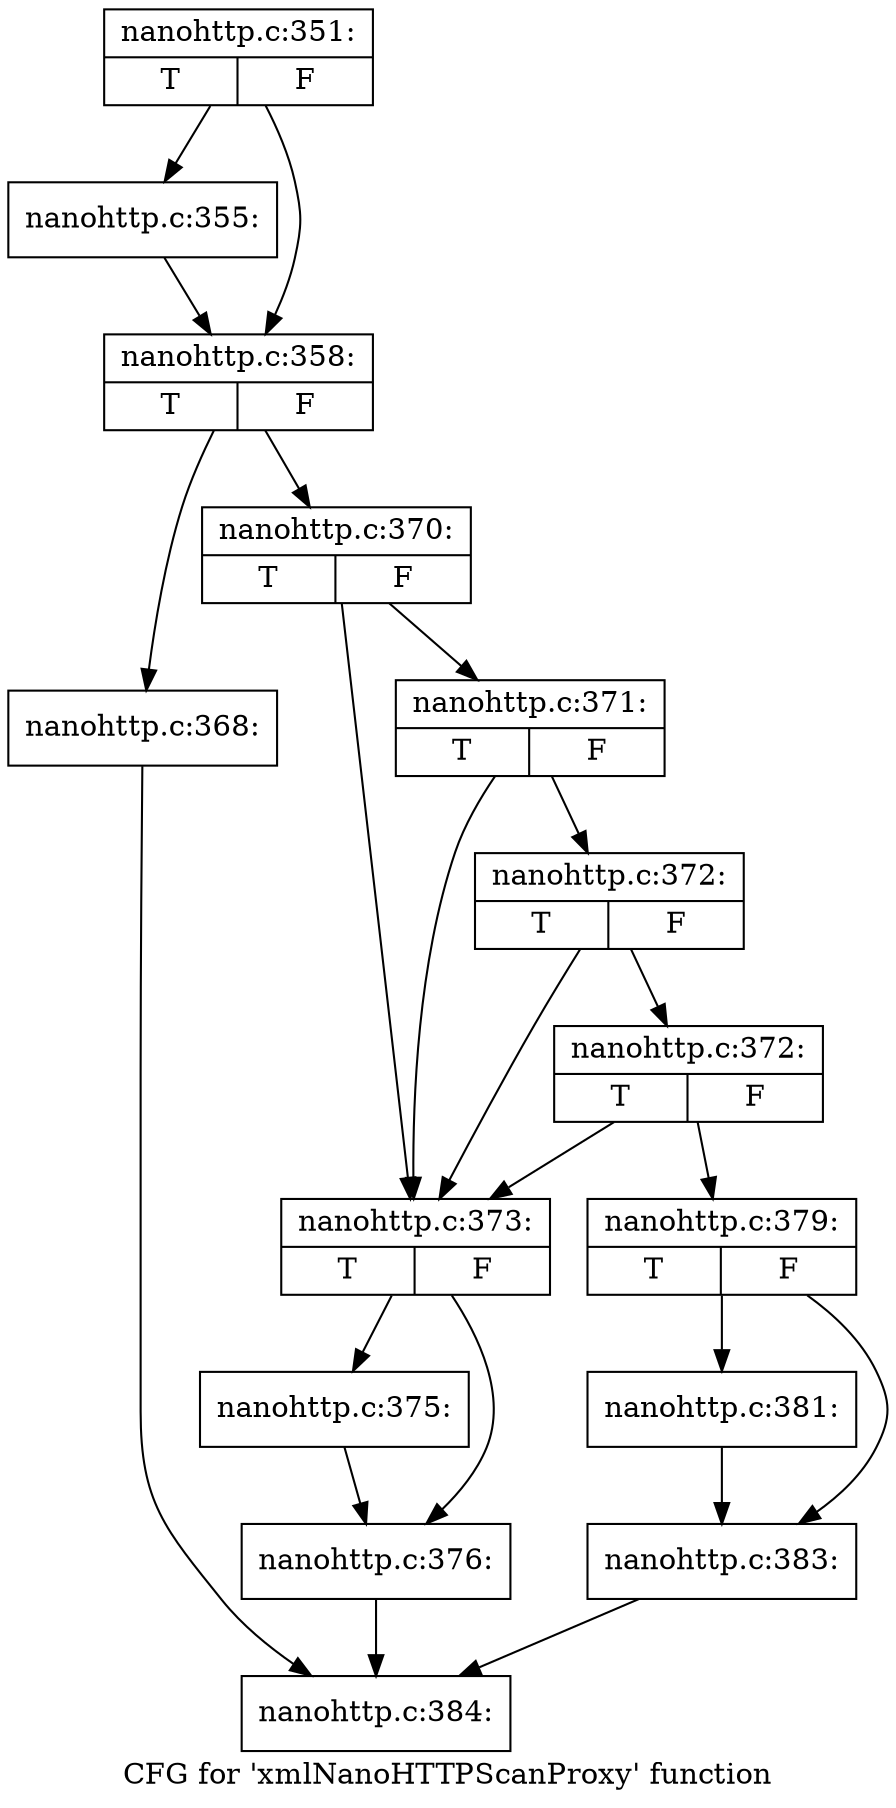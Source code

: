 digraph "CFG for 'xmlNanoHTTPScanProxy' function" {
	label="CFG for 'xmlNanoHTTPScanProxy' function";

	Node0x564de2387700 [shape=record,label="{nanohttp.c:351:|{<s0>T|<s1>F}}"];
	Node0x564de2387700 -> Node0x564de2399840;
	Node0x564de2387700 -> Node0x564de2399890;
	Node0x564de2399840 [shape=record,label="{nanohttp.c:355:}"];
	Node0x564de2399840 -> Node0x564de2399890;
	Node0x564de2399890 [shape=record,label="{nanohttp.c:358:|{<s0>T|<s1>F}}"];
	Node0x564de2399890 -> Node0x564de239b3c0;
	Node0x564de2399890 -> Node0x564de239b410;
	Node0x564de239b3c0 [shape=record,label="{nanohttp.c:368:}"];
	Node0x564de239b3c0 -> Node0x564de2390da0;
	Node0x564de239b410 [shape=record,label="{nanohttp.c:370:|{<s0>T|<s1>F}}"];
	Node0x564de239b410 -> Node0x564de239c5e0;
	Node0x564de239b410 -> Node0x564de239c750;
	Node0x564de239c750 [shape=record,label="{nanohttp.c:371:|{<s0>T|<s1>F}}"];
	Node0x564de239c750 -> Node0x564de239c5e0;
	Node0x564de239c750 -> Node0x564de239c6d0;
	Node0x564de239c6d0 [shape=record,label="{nanohttp.c:372:|{<s0>T|<s1>F}}"];
	Node0x564de239c6d0 -> Node0x564de239c5e0;
	Node0x564de239c6d0 -> Node0x564de239c680;
	Node0x564de239c680 [shape=record,label="{nanohttp.c:372:|{<s0>T|<s1>F}}"];
	Node0x564de239c680 -> Node0x564de239c5e0;
	Node0x564de239c680 -> Node0x564de239c630;
	Node0x564de239c5e0 [shape=record,label="{nanohttp.c:373:|{<s0>T|<s1>F}}"];
	Node0x564de239c5e0 -> Node0x564de2399a10;
	Node0x564de239c5e0 -> Node0x564de23ad840;
	Node0x564de2399a10 [shape=record,label="{nanohttp.c:375:}"];
	Node0x564de2399a10 -> Node0x564de23ad840;
	Node0x564de23ad840 [shape=record,label="{nanohttp.c:376:}"];
	Node0x564de23ad840 -> Node0x564de2390da0;
	Node0x564de239c630 [shape=record,label="{nanohttp.c:379:|{<s0>T|<s1>F}}"];
	Node0x564de239c630 -> Node0x564de23b3870;
	Node0x564de239c630 -> Node0x564de23b38c0;
	Node0x564de23b3870 [shape=record,label="{nanohttp.c:381:}"];
	Node0x564de23b3870 -> Node0x564de23b38c0;
	Node0x564de23b38c0 [shape=record,label="{nanohttp.c:383:}"];
	Node0x564de23b38c0 -> Node0x564de2390da0;
	Node0x564de2390da0 [shape=record,label="{nanohttp.c:384:}"];
}
